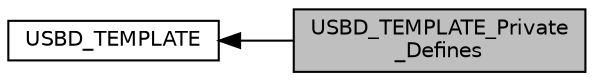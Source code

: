 digraph "USBD_TEMPLATE_Private_Defines"
{
  edge [fontname="Helvetica",fontsize="10",labelfontname="Helvetica",labelfontsize="10"];
  node [fontname="Helvetica",fontsize="10",shape=record];
  rankdir=LR;
  Node1 [label="USBD_TEMPLATE",height=0.2,width=0.4,color="black", fillcolor="white", style="filled",URL="$group___u_s_b_d___t_e_m_p_l_a_t_e.html",tooltip="This file is the header file for usbd_template_core.c. "];
  Node0 [label="USBD_TEMPLATE_Private\l_Defines",height=0.2,width=0.4,color="black", fillcolor="grey75", style="filled", fontcolor="black"];
  Node1->Node0 [shape=plaintext, dir="back", style="solid"];
}
